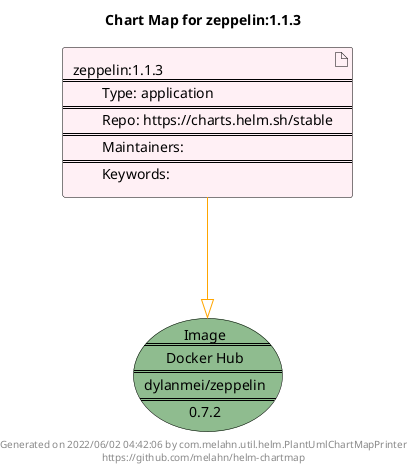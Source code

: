 @startuml
skinparam linetype ortho
skinparam backgroundColor white
skinparam usecaseBorderColor black
skinparam usecaseArrowColor LightSlateGray
skinparam artifactBorderColor black
skinparam artifactArrowColor LightSlateGray

title Chart Map for zeppelin:1.1.3

'There is one referenced Helm Chart
artifact "zeppelin:1.1.3\n====\n\tType: application\n====\n\tRepo: https://charts.helm.sh/stable\n====\n\tMaintainers: \n====\n\tKeywords: " as zeppelin_1_1_3 #LavenderBlush

'There is one referenced Docker Image
usecase "Image\n====\nDocker Hub\n====\ndylanmei/zeppelin\n====\n0.7.2" as dylanmei_zeppelin_0_7_2 #DarkSeaGreen

'Chart Dependencies
zeppelin_1_1_3--[#orange]-|>dylanmei_zeppelin_0_7_2

center footer Generated on 2022/06/02 04:42:06 by com.melahn.util.helm.PlantUmlChartMapPrinter\nhttps://github.com/melahn/helm-chartmap
@enduml
